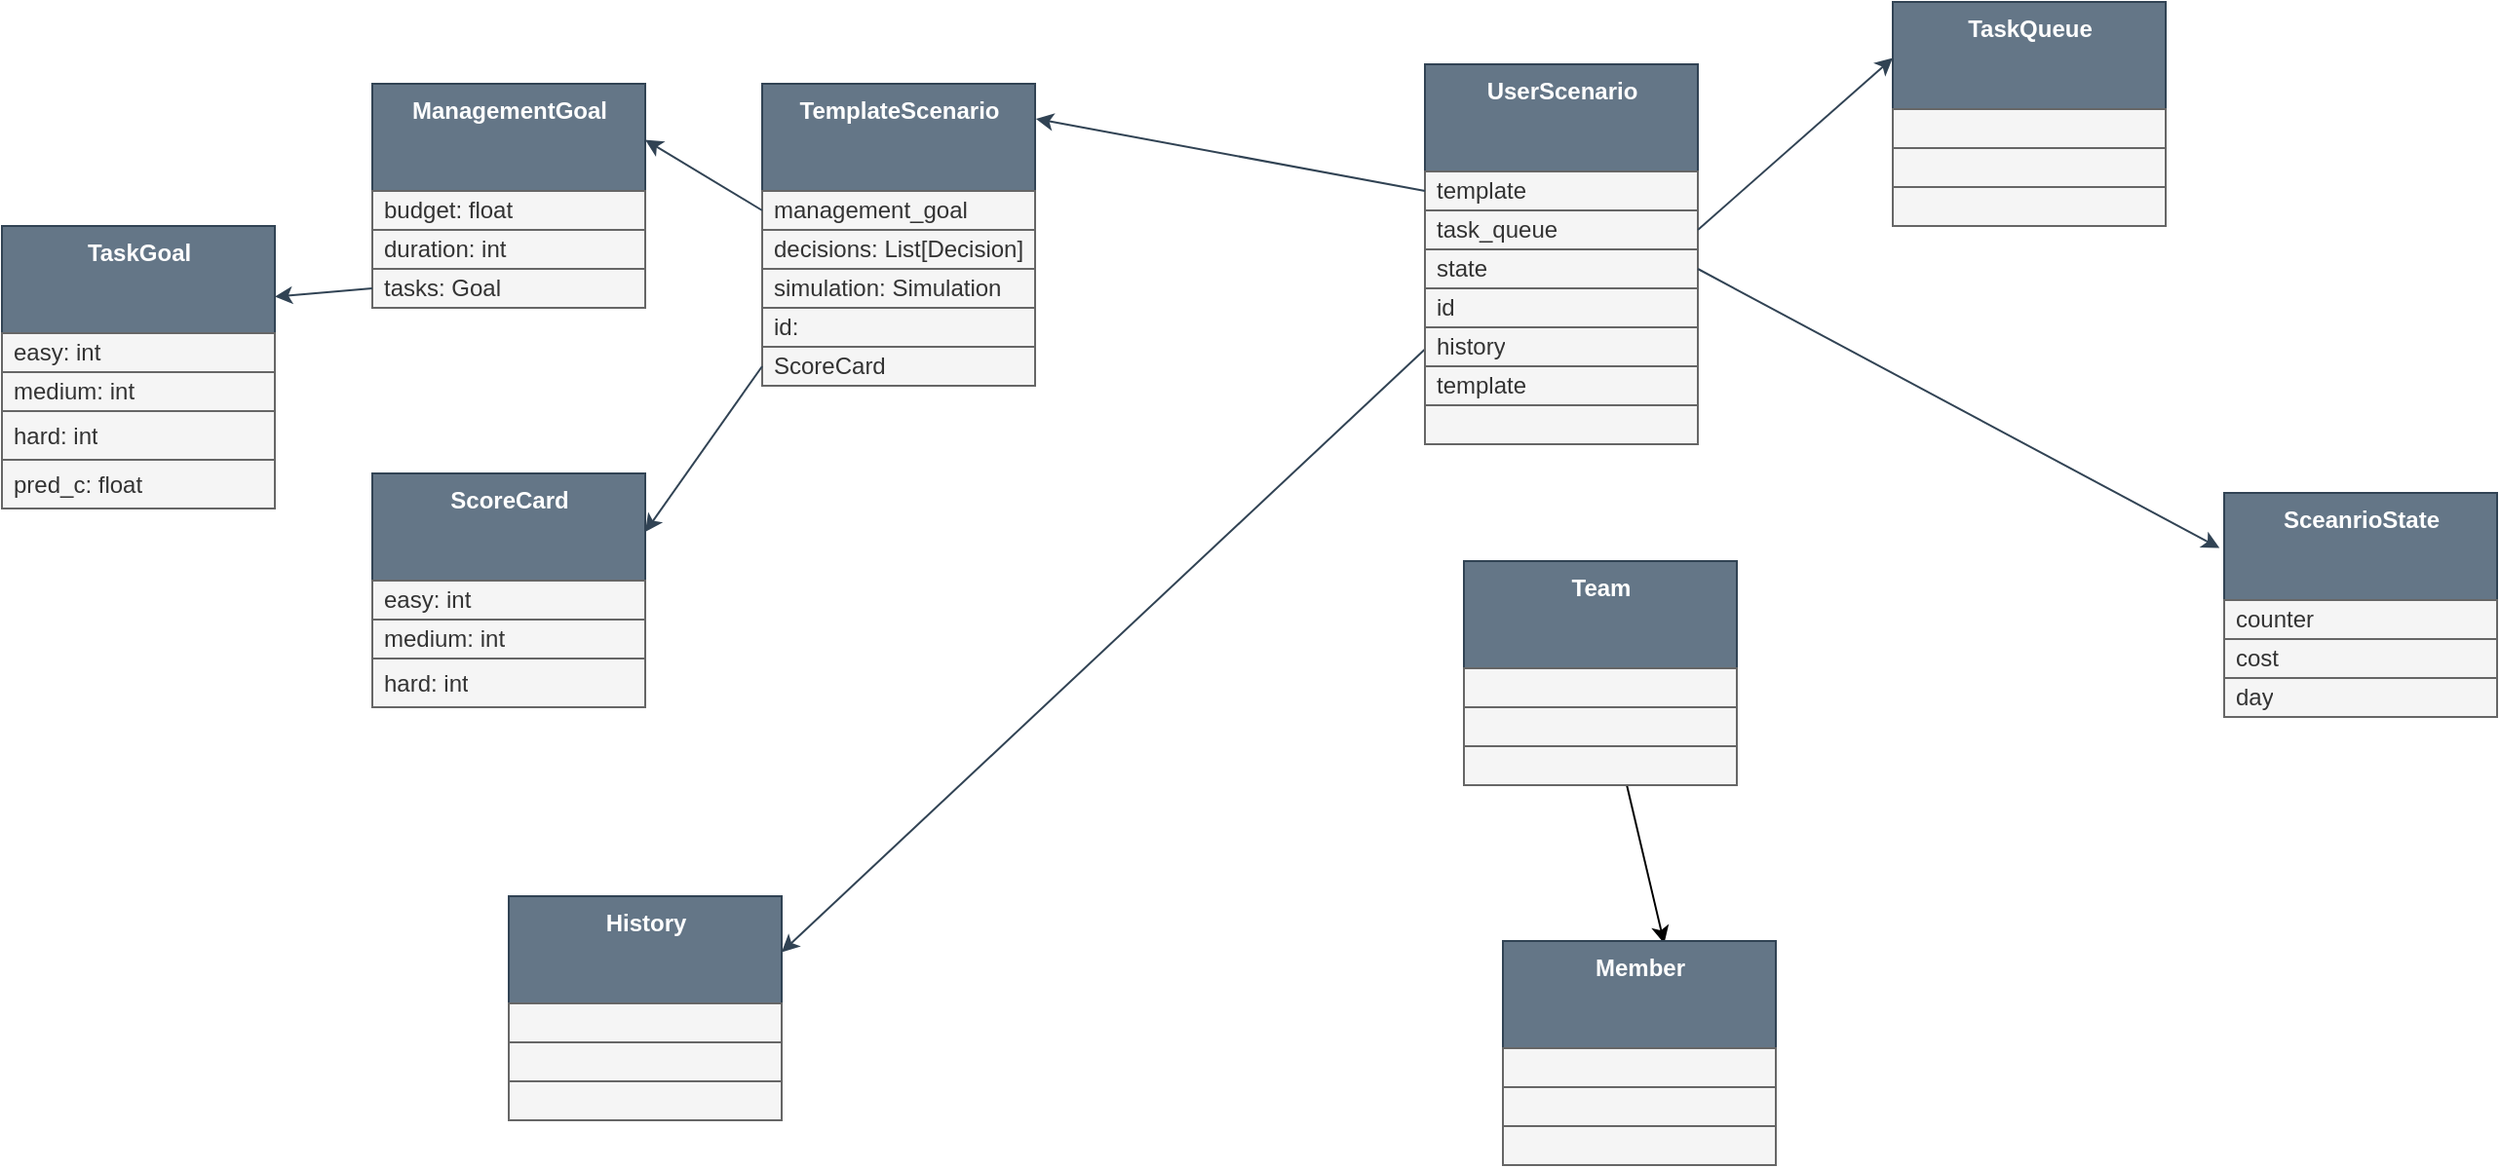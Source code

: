 <mxfile>
    <diagram id="EB7PPlUUMC7T7BG0MIpG" name="Page-1">
        <mxGraphModel dx="1885" dy="679" grid="1" gridSize="10" guides="1" tooltips="1" connect="1" arrows="1" fold="1" page="1" pageScale="1" pageWidth="827" pageHeight="1169" background="#ffffff" math="0" shadow="0">
            <root>
                <mxCell id="0"/>
                <mxCell id="1" parent="0"/>
                <mxCell id="14" value="&lt;b&gt;TemplateScenario&lt;/b&gt;" style="swimlane;fontStyle=0;align=center;verticalAlign=top;childLayout=stackLayout;horizontal=1;startSize=55;horizontalStack=0;resizeParent=1;resizeParentMax=0;resizeLast=0;collapsible=0;marginBottom=0;html=1;fillColor=#647687;strokeColor=#314354;fontColor=#ffffff;" parent="1" vertex="1">
                    <mxGeometry x="170" y="110" width="140" height="155" as="geometry"/>
                </mxCell>
                <mxCell id="15" value="management_goal" style="text;html=1;strokeColor=#666666;fillColor=#f5f5f5;align=left;verticalAlign=middle;spacingLeft=4;spacingRight=4;overflow=hidden;rotatable=0;points=[[0,0.5],[1,0.5]];portConstraint=eastwest;fontColor=#333333;" parent="14" vertex="1">
                    <mxGeometry y="55" width="140" height="20" as="geometry"/>
                </mxCell>
                <mxCell id="16" value="decisions: List[Decision]" style="text;html=1;strokeColor=#666666;fillColor=#f5f5f5;align=left;verticalAlign=middle;spacingLeft=4;spacingRight=4;overflow=hidden;rotatable=0;points=[[0,0.5],[1,0.5]];portConstraint=eastwest;fontColor=#333333;" parent="14" vertex="1">
                    <mxGeometry y="75" width="140" height="20" as="geometry"/>
                </mxCell>
                <mxCell id="33" value="simulation: Simulation" style="text;html=1;strokeColor=#666666;fillColor=#f5f5f5;align=left;verticalAlign=middle;spacingLeft=4;spacingRight=4;overflow=hidden;rotatable=0;points=[[0,0.5],[1,0.5]];portConstraint=eastwest;fontColor=#333333;" parent="14" vertex="1">
                    <mxGeometry y="95" width="140" height="20" as="geometry"/>
                </mxCell>
                <mxCell id="45" value="id:&amp;nbsp;" style="text;html=1;strokeColor=#666666;fillColor=#f5f5f5;align=left;verticalAlign=middle;spacingLeft=4;spacingRight=4;overflow=hidden;rotatable=0;points=[[0,0.5],[1,0.5]];portConstraint=eastwest;fontColor=#333333;" parent="14" vertex="1">
                    <mxGeometry y="115" width="140" height="20" as="geometry"/>
                </mxCell>
                <mxCell id="50" value="ScoreCard" style="text;html=1;strokeColor=#666666;fillColor=#f5f5f5;align=left;verticalAlign=middle;spacingLeft=4;spacingRight=4;overflow=hidden;rotatable=0;points=[[0,0.5],[1,0.5]];portConstraint=eastwest;fontColor=#333333;" parent="14" vertex="1">
                    <mxGeometry y="135" width="140" height="20" as="geometry"/>
                </mxCell>
                <mxCell id="90" style="edgeStyle=none;html=1;exitX=0;exitY=0.75;exitDx=0;exitDy=0;entryX=1;entryY=0.25;entryDx=0;entryDy=0;fontColor=#000000;fillColor=#647687;strokeColor=#314354;" parent="1" source="22" target="86" edge="1">
                    <mxGeometry relative="1" as="geometry"/>
                </mxCell>
                <mxCell id="22" value="&lt;b&gt;UserScenario&lt;/b&gt;" style="swimlane;fontStyle=0;align=center;verticalAlign=top;childLayout=stackLayout;horizontal=1;startSize=55;horizontalStack=0;resizeParent=1;resizeParentMax=0;resizeLast=0;collapsible=0;marginBottom=0;html=1;fillColor=#647687;strokeColor=#314354;fontColor=#ffffff;" parent="1" vertex="1">
                    <mxGeometry x="510" y="100" width="140" height="195" as="geometry"/>
                </mxCell>
                <mxCell id="23" value="template" style="text;html=1;strokeColor=#666666;fillColor=#f5f5f5;align=left;verticalAlign=middle;spacingLeft=4;spacingRight=4;overflow=hidden;rotatable=0;points=[[0,0.5],[1,0.5]];portConstraint=eastwest;fontColor=#333333;" parent="22" vertex="1">
                    <mxGeometry y="55" width="140" height="20" as="geometry"/>
                </mxCell>
                <mxCell id="24" value="task_queue" style="text;html=1;strokeColor=#666666;fillColor=#f5f5f5;align=left;verticalAlign=middle;spacingLeft=4;spacingRight=4;overflow=hidden;rotatable=0;points=[[0,0.5],[1,0.5]];portConstraint=eastwest;fontColor=#333333;" parent="22" vertex="1">
                    <mxGeometry y="75" width="140" height="20" as="geometry"/>
                </mxCell>
                <mxCell id="25" value="state" style="text;html=1;strokeColor=#666666;fillColor=#f5f5f5;align=left;verticalAlign=middle;spacingLeft=4;spacingRight=4;overflow=hidden;rotatable=0;points=[[0,0.5],[1,0.5]];portConstraint=eastwest;fontColor=#333333;" parent="22" vertex="1">
                    <mxGeometry y="95" width="140" height="20" as="geometry"/>
                </mxCell>
                <mxCell id="85" value="id" style="text;html=1;strokeColor=#666666;fillColor=#f5f5f5;align=left;verticalAlign=middle;spacingLeft=4;spacingRight=4;overflow=hidden;rotatable=0;points=[[0,0.5],[1,0.5]];portConstraint=eastwest;fontColor=#333333;" parent="22" vertex="1">
                    <mxGeometry y="115" width="140" height="20" as="geometry"/>
                </mxCell>
                <mxCell id="84" value="history" style="text;html=1;strokeColor=#666666;fillColor=#f5f5f5;align=left;verticalAlign=middle;spacingLeft=4;spacingRight=4;overflow=hidden;rotatable=0;points=[[0,0.5],[1,0.5]];portConstraint=eastwest;fontColor=#333333;" parent="22" vertex="1">
                    <mxGeometry y="135" width="140" height="20" as="geometry"/>
                </mxCell>
                <mxCell id="83" value="template" style="text;html=1;strokeColor=#666666;fillColor=#f5f5f5;align=left;verticalAlign=middle;spacingLeft=4;spacingRight=4;overflow=hidden;rotatable=0;points=[[0,0.5],[1,0.5]];portConstraint=eastwest;fontColor=#333333;" parent="22" vertex="1">
                    <mxGeometry y="155" width="140" height="20" as="geometry"/>
                </mxCell>
                <mxCell id="28" value="" style="text;html=1;strokeColor=#666666;fillColor=#f5f5f5;align=left;verticalAlign=middle;spacingLeft=4;spacingRight=4;overflow=hidden;rotatable=0;points=[[0,0.5],[1,0.5]];portConstraint=eastwest;fontColor=#333333;" parent="22" vertex="1">
                    <mxGeometry y="175" width="140" height="20" as="geometry"/>
                </mxCell>
                <mxCell id="29" style="edgeStyle=none;html=1;exitX=0;exitY=0.5;exitDx=0;exitDy=0;entryX=1.003;entryY=0.116;entryDx=0;entryDy=0;fontColor=#000000;fillColor=#647687;strokeColor=#314354;entryPerimeter=0;" parent="1" source="23" target="14" edge="1">
                    <mxGeometry relative="1" as="geometry"/>
                </mxCell>
                <mxCell id="51" value="&lt;b&gt;ManagementGoal&lt;/b&gt;" style="swimlane;fontStyle=0;align=center;verticalAlign=top;childLayout=stackLayout;horizontal=1;startSize=55;horizontalStack=0;resizeParent=1;resizeParentMax=0;resizeLast=0;collapsible=0;marginBottom=0;html=1;fillColor=#647687;strokeColor=#314354;fontColor=#ffffff;" parent="1" vertex="1">
                    <mxGeometry x="-30" y="110" width="140" height="115" as="geometry"/>
                </mxCell>
                <mxCell id="52" value="budget: float" style="text;html=1;strokeColor=#666666;fillColor=#f5f5f5;align=left;verticalAlign=middle;spacingLeft=4;spacingRight=4;overflow=hidden;rotatable=0;points=[[0,0.5],[1,0.5]];portConstraint=eastwest;fontColor=#333333;" parent="51" vertex="1">
                    <mxGeometry y="55" width="140" height="20" as="geometry"/>
                </mxCell>
                <mxCell id="53" value="duration: int" style="text;html=1;strokeColor=#666666;fillColor=#f5f5f5;align=left;verticalAlign=middle;spacingLeft=4;spacingRight=4;overflow=hidden;rotatable=0;points=[[0,0.5],[1,0.5]];portConstraint=eastwest;fontColor=#333333;" parent="51" vertex="1">
                    <mxGeometry y="75" width="140" height="20" as="geometry"/>
                </mxCell>
                <mxCell id="54" value="tasks: Goal" style="text;html=1;strokeColor=#666666;fillColor=#f5f5f5;align=left;verticalAlign=middle;spacingLeft=4;spacingRight=4;overflow=hidden;rotatable=0;points=[[0,0.5],[1,0.5]];portConstraint=eastwest;fontColor=#333333;" parent="51" vertex="1">
                    <mxGeometry y="95" width="140" height="20" as="geometry"/>
                </mxCell>
                <mxCell id="58" value="&lt;b&gt;TaskGoal&lt;/b&gt;" style="swimlane;fontStyle=0;align=center;verticalAlign=top;childLayout=stackLayout;horizontal=1;startSize=55;horizontalStack=0;resizeParent=1;resizeParentMax=0;resizeLast=0;collapsible=0;marginBottom=0;html=1;fillColor=#647687;strokeColor=#314354;fontColor=#ffffff;" parent="1" vertex="1">
                    <mxGeometry x="-220" y="183" width="140" height="145" as="geometry"/>
                </mxCell>
                <mxCell id="59" value="easy: int" style="text;html=1;strokeColor=#666666;fillColor=#f5f5f5;align=left;verticalAlign=middle;spacingLeft=4;spacingRight=4;overflow=hidden;rotatable=0;points=[[0,0.5],[1,0.5]];portConstraint=eastwest;fontColor=#333333;" parent="58" vertex="1">
                    <mxGeometry y="55" width="140" height="20" as="geometry"/>
                </mxCell>
                <mxCell id="60" value="medium: int" style="text;html=1;strokeColor=#666666;fillColor=#f5f5f5;align=left;verticalAlign=middle;spacingLeft=4;spacingRight=4;overflow=hidden;rotatable=0;points=[[0,0.5],[1,0.5]];portConstraint=eastwest;fontColor=#333333;" parent="58" vertex="1">
                    <mxGeometry y="75" width="140" height="20" as="geometry"/>
                </mxCell>
                <mxCell id="61" value="hard: int" style="text;html=1;strokeColor=#666666;fillColor=#f5f5f5;align=left;verticalAlign=middle;spacingLeft=4;spacingRight=4;overflow=hidden;rotatable=0;points=[[0,0.5],[1,0.5]];portConstraint=eastwest;fontColor=#333333;" parent="58" vertex="1">
                    <mxGeometry y="95" width="140" height="25" as="geometry"/>
                </mxCell>
                <mxCell id="67" value="pred_c: float" style="text;html=1;strokeColor=#666666;fillColor=#f5f5f5;align=left;verticalAlign=middle;spacingLeft=4;spacingRight=4;overflow=hidden;rotatable=0;points=[[0,0.5],[1,0.5]];portConstraint=eastwest;fontColor=#333333;" parent="58" vertex="1">
                    <mxGeometry y="120" width="140" height="25" as="geometry"/>
                </mxCell>
                <mxCell id="65" style="edgeStyle=none;html=1;exitX=0;exitY=0.5;exitDx=0;exitDy=0;entryX=1;entryY=0.25;entryDx=0;entryDy=0;fontColor=#000000;fillColor=#647687;strokeColor=#314354;" parent="1" source="54" target="58" edge="1">
                    <mxGeometry relative="1" as="geometry"/>
                </mxCell>
                <mxCell id="66" style="edgeStyle=none;html=1;entryX=1;entryY=0.25;entryDx=0;entryDy=0;fontColor=#000000;exitX=0;exitY=0.5;exitDx=0;exitDy=0;fillColor=#647687;strokeColor=#314354;" parent="1" source="15" target="51" edge="1">
                    <mxGeometry relative="1" as="geometry"/>
                </mxCell>
                <mxCell id="68" value="&lt;b&gt;ScoreCard&lt;/b&gt;" style="swimlane;fontStyle=0;align=center;verticalAlign=top;childLayout=stackLayout;horizontal=1;startSize=55;horizontalStack=0;resizeParent=1;resizeParentMax=0;resizeLast=0;collapsible=0;marginBottom=0;html=1;fillColor=#647687;strokeColor=#314354;fontColor=#ffffff;" parent="1" vertex="1">
                    <mxGeometry x="-30" y="310" width="140" height="120" as="geometry"/>
                </mxCell>
                <mxCell id="69" value="easy: int" style="text;html=1;strokeColor=#666666;fillColor=#f5f5f5;align=left;verticalAlign=middle;spacingLeft=4;spacingRight=4;overflow=hidden;rotatable=0;points=[[0,0.5],[1,0.5]];portConstraint=eastwest;fontColor=#333333;" parent="68" vertex="1">
                    <mxGeometry y="55" width="140" height="20" as="geometry"/>
                </mxCell>
                <mxCell id="70" value="medium: int" style="text;html=1;strokeColor=#666666;fillColor=#f5f5f5;align=left;verticalAlign=middle;spacingLeft=4;spacingRight=4;overflow=hidden;rotatable=0;points=[[0,0.5],[1,0.5]];portConstraint=eastwest;fontColor=#333333;" parent="68" vertex="1">
                    <mxGeometry y="75" width="140" height="20" as="geometry"/>
                </mxCell>
                <mxCell id="71" value="hard: int" style="text;html=1;strokeColor=#666666;fillColor=#f5f5f5;align=left;verticalAlign=middle;spacingLeft=4;spacingRight=4;overflow=hidden;rotatable=0;points=[[0,0.5],[1,0.5]];portConstraint=eastwest;fontColor=#333333;" parent="68" vertex="1">
                    <mxGeometry y="95" width="140" height="25" as="geometry"/>
                </mxCell>
                <mxCell id="72" style="edgeStyle=none;html=1;entryX=1;entryY=0.25;entryDx=0;entryDy=0;fontColor=#000000;exitX=0;exitY=0.5;exitDx=0;exitDy=0;fillColor=#647687;strokeColor=#314354;" parent="1" source="50" target="68" edge="1">
                    <mxGeometry relative="1" as="geometry"/>
                </mxCell>
                <mxCell id="73" value="&lt;b&gt;TaskQueue&lt;/b&gt;" style="swimlane;fontStyle=0;align=center;verticalAlign=top;childLayout=stackLayout;horizontal=1;startSize=55;horizontalStack=0;resizeParent=1;resizeParentMax=0;resizeLast=0;collapsible=0;marginBottom=0;html=1;fillColor=#647687;strokeColor=#314354;fontColor=#ffffff;" parent="1" vertex="1">
                    <mxGeometry x="750" y="68" width="140" height="115" as="geometry"/>
                </mxCell>
                <mxCell id="74" value="" style="text;html=1;strokeColor=#666666;fillColor=#f5f5f5;align=left;verticalAlign=middle;spacingLeft=4;spacingRight=4;overflow=hidden;rotatable=0;points=[[0,0.5],[1,0.5]];portConstraint=eastwest;fontColor=#333333;" parent="73" vertex="1">
                    <mxGeometry y="55" width="140" height="20" as="geometry"/>
                </mxCell>
                <mxCell id="75" value="" style="text;html=1;strokeColor=#666666;fillColor=#f5f5f5;align=left;verticalAlign=middle;spacingLeft=4;spacingRight=4;overflow=hidden;rotatable=0;points=[[0,0.5],[1,0.5]];portConstraint=eastwest;fontColor=#333333;" parent="73" vertex="1">
                    <mxGeometry y="75" width="140" height="20" as="geometry"/>
                </mxCell>
                <mxCell id="76" value="" style="text;html=1;strokeColor=#666666;fillColor=#f5f5f5;align=left;verticalAlign=middle;spacingLeft=4;spacingRight=4;overflow=hidden;rotatable=0;points=[[0,0.5],[1,0.5]];portConstraint=eastwest;fontColor=#333333;" parent="73" vertex="1">
                    <mxGeometry y="95" width="140" height="20" as="geometry"/>
                </mxCell>
                <mxCell id="77" style="edgeStyle=none;html=1;entryX=0;entryY=0.25;entryDx=0;entryDy=0;fontColor=#000000;exitX=1;exitY=0.5;exitDx=0;exitDy=0;fillColor=#647687;strokeColor=#314354;" parent="1" source="24" target="73" edge="1">
                    <mxGeometry relative="1" as="geometry"/>
                </mxCell>
                <mxCell id="78" value="&lt;b&gt;SceanrioState&lt;/b&gt;" style="swimlane;fontStyle=0;align=center;verticalAlign=top;childLayout=stackLayout;horizontal=1;startSize=55;horizontalStack=0;resizeParent=1;resizeParentMax=0;resizeLast=0;collapsible=0;marginBottom=0;html=1;fillColor=#647687;strokeColor=#314354;fontColor=#ffffff;" parent="1" vertex="1">
                    <mxGeometry x="920" y="320" width="140" height="115" as="geometry"/>
                </mxCell>
                <mxCell id="79" value="counter" style="text;html=1;strokeColor=#666666;fillColor=#f5f5f5;align=left;verticalAlign=middle;spacingLeft=4;spacingRight=4;overflow=hidden;rotatable=0;points=[[0,0.5],[1,0.5]];portConstraint=eastwest;fontColor=#333333;" parent="78" vertex="1">
                    <mxGeometry y="55" width="140" height="20" as="geometry"/>
                </mxCell>
                <mxCell id="80" value="cost" style="text;html=1;strokeColor=#666666;fillColor=#f5f5f5;align=left;verticalAlign=middle;spacingLeft=4;spacingRight=4;overflow=hidden;rotatable=0;points=[[0,0.5],[1,0.5]];portConstraint=eastwest;fontColor=#333333;" parent="78" vertex="1">
                    <mxGeometry y="75" width="140" height="20" as="geometry"/>
                </mxCell>
                <mxCell id="81" value="day" style="text;html=1;strokeColor=#666666;fillColor=#f5f5f5;align=left;verticalAlign=middle;spacingLeft=4;spacingRight=4;overflow=hidden;rotatable=0;points=[[0,0.5],[1,0.5]];portConstraint=eastwest;fontColor=#333333;" parent="78" vertex="1">
                    <mxGeometry y="95" width="140" height="20" as="geometry"/>
                </mxCell>
                <mxCell id="82" style="edgeStyle=none;html=1;exitX=1;exitY=0.5;exitDx=0;exitDy=0;entryX=-0.017;entryY=0.246;entryDx=0;entryDy=0;entryPerimeter=0;fontColor=#000000;fillColor=#647687;strokeColor=#314354;" parent="1" source="25" target="78" edge="1">
                    <mxGeometry relative="1" as="geometry"/>
                </mxCell>
                <mxCell id="86" value="&lt;b&gt;History&lt;/b&gt;" style="swimlane;fontStyle=0;align=center;verticalAlign=top;childLayout=stackLayout;horizontal=1;startSize=55;horizontalStack=0;resizeParent=1;resizeParentMax=0;resizeLast=0;collapsible=0;marginBottom=0;html=1;fillColor=#647687;strokeColor=#314354;fontColor=#ffffff;" parent="1" vertex="1">
                    <mxGeometry x="40" y="527" width="140" height="115" as="geometry"/>
                </mxCell>
                <mxCell id="87" value="" style="text;html=1;strokeColor=#666666;fillColor=#f5f5f5;align=left;verticalAlign=middle;spacingLeft=4;spacingRight=4;overflow=hidden;rotatable=0;points=[[0,0.5],[1,0.5]];portConstraint=eastwest;fontColor=#333333;" parent="86" vertex="1">
                    <mxGeometry y="55" width="140" height="20" as="geometry"/>
                </mxCell>
                <mxCell id="88" value="" style="text;html=1;strokeColor=#666666;fillColor=#f5f5f5;align=left;verticalAlign=middle;spacingLeft=4;spacingRight=4;overflow=hidden;rotatable=0;points=[[0,0.5],[1,0.5]];portConstraint=eastwest;fontColor=#333333;" parent="86" vertex="1">
                    <mxGeometry y="75" width="140" height="20" as="geometry"/>
                </mxCell>
                <mxCell id="89" value="" style="text;html=1;strokeColor=#666666;fillColor=#f5f5f5;align=left;verticalAlign=middle;spacingLeft=4;spacingRight=4;overflow=hidden;rotatable=0;points=[[0,0.5],[1,0.5]];portConstraint=eastwest;fontColor=#333333;" parent="86" vertex="1">
                    <mxGeometry y="95" width="140" height="20" as="geometry"/>
                </mxCell>
                <mxCell id="99" style="edgeStyle=none;html=1;entryX=0.591;entryY=0.011;entryDx=0;entryDy=0;entryPerimeter=0;" parent="1" source="91" target="95" edge="1">
                    <mxGeometry relative="1" as="geometry"/>
                </mxCell>
                <mxCell id="91" value="&lt;b&gt;Team&lt;/b&gt;" style="swimlane;fontStyle=0;align=center;verticalAlign=top;childLayout=stackLayout;horizontal=1;startSize=55;horizontalStack=0;resizeParent=1;resizeParentMax=0;resizeLast=0;collapsible=0;marginBottom=0;html=1;fillColor=#647687;strokeColor=#314354;fontColor=#ffffff;" parent="1" vertex="1">
                    <mxGeometry x="530" y="355" width="140" height="115" as="geometry"/>
                </mxCell>
                <mxCell id="92" value="" style="text;html=1;strokeColor=#666666;fillColor=#f5f5f5;align=left;verticalAlign=middle;spacingLeft=4;spacingRight=4;overflow=hidden;rotatable=0;points=[[0,0.5],[1,0.5]];portConstraint=eastwest;fontColor=#333333;" parent="91" vertex="1">
                    <mxGeometry y="55" width="140" height="20" as="geometry"/>
                </mxCell>
                <mxCell id="93" value="" style="text;html=1;strokeColor=#666666;fillColor=#f5f5f5;align=left;verticalAlign=middle;spacingLeft=4;spacingRight=4;overflow=hidden;rotatable=0;points=[[0,0.5],[1,0.5]];portConstraint=eastwest;fontColor=#333333;" parent="91" vertex="1">
                    <mxGeometry y="75" width="140" height="20" as="geometry"/>
                </mxCell>
                <mxCell id="94" value="" style="text;html=1;strokeColor=#666666;fillColor=#f5f5f5;align=left;verticalAlign=middle;spacingLeft=4;spacingRight=4;overflow=hidden;rotatable=0;points=[[0,0.5],[1,0.5]];portConstraint=eastwest;fontColor=#333333;" parent="91" vertex="1">
                    <mxGeometry y="95" width="140" height="20" as="geometry"/>
                </mxCell>
                <mxCell id="95" value="&lt;b&gt;Member&lt;br&gt;&lt;br&gt;&lt;/b&gt;" style="swimlane;fontStyle=0;align=center;verticalAlign=top;childLayout=stackLayout;horizontal=1;startSize=55;horizontalStack=0;resizeParent=1;resizeParentMax=0;resizeLast=0;collapsible=0;marginBottom=0;html=1;fillColor=#647687;strokeColor=#314354;fontColor=#ffffff;" parent="1" vertex="1">
                    <mxGeometry x="550" y="550" width="140" height="115" as="geometry"/>
                </mxCell>
                <mxCell id="96" value="" style="text;html=1;strokeColor=#666666;fillColor=#f5f5f5;align=left;verticalAlign=middle;spacingLeft=4;spacingRight=4;overflow=hidden;rotatable=0;points=[[0,0.5],[1,0.5]];portConstraint=eastwest;fontColor=#333333;" parent="95" vertex="1">
                    <mxGeometry y="55" width="140" height="20" as="geometry"/>
                </mxCell>
                <mxCell id="97" value="" style="text;html=1;strokeColor=#666666;fillColor=#f5f5f5;align=left;verticalAlign=middle;spacingLeft=4;spacingRight=4;overflow=hidden;rotatable=0;points=[[0,0.5],[1,0.5]];portConstraint=eastwest;fontColor=#333333;" parent="95" vertex="1">
                    <mxGeometry y="75" width="140" height="20" as="geometry"/>
                </mxCell>
                <mxCell id="98" value="" style="text;html=1;strokeColor=#666666;fillColor=#f5f5f5;align=left;verticalAlign=middle;spacingLeft=4;spacingRight=4;overflow=hidden;rotatable=0;points=[[0,0.5],[1,0.5]];portConstraint=eastwest;fontColor=#333333;" parent="95" vertex="1">
                    <mxGeometry y="95" width="140" height="20" as="geometry"/>
                </mxCell>
            </root>
        </mxGraphModel>
    </diagram>
</mxfile>